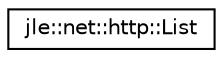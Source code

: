 digraph "Graphical Class Hierarchy"
{
  edge [fontname="Helvetica",fontsize="10",labelfontname="Helvetica",labelfontsize="10"];
  node [fontname="Helvetica",fontsize="10",shape=record];
  rankdir="LR";
  Node1 [label="jle::net::http::List",height=0.2,width=0.4,color="black", fillcolor="white", style="filled",URL="$structjle_1_1net_1_1http_1_1_list.html"];
}

